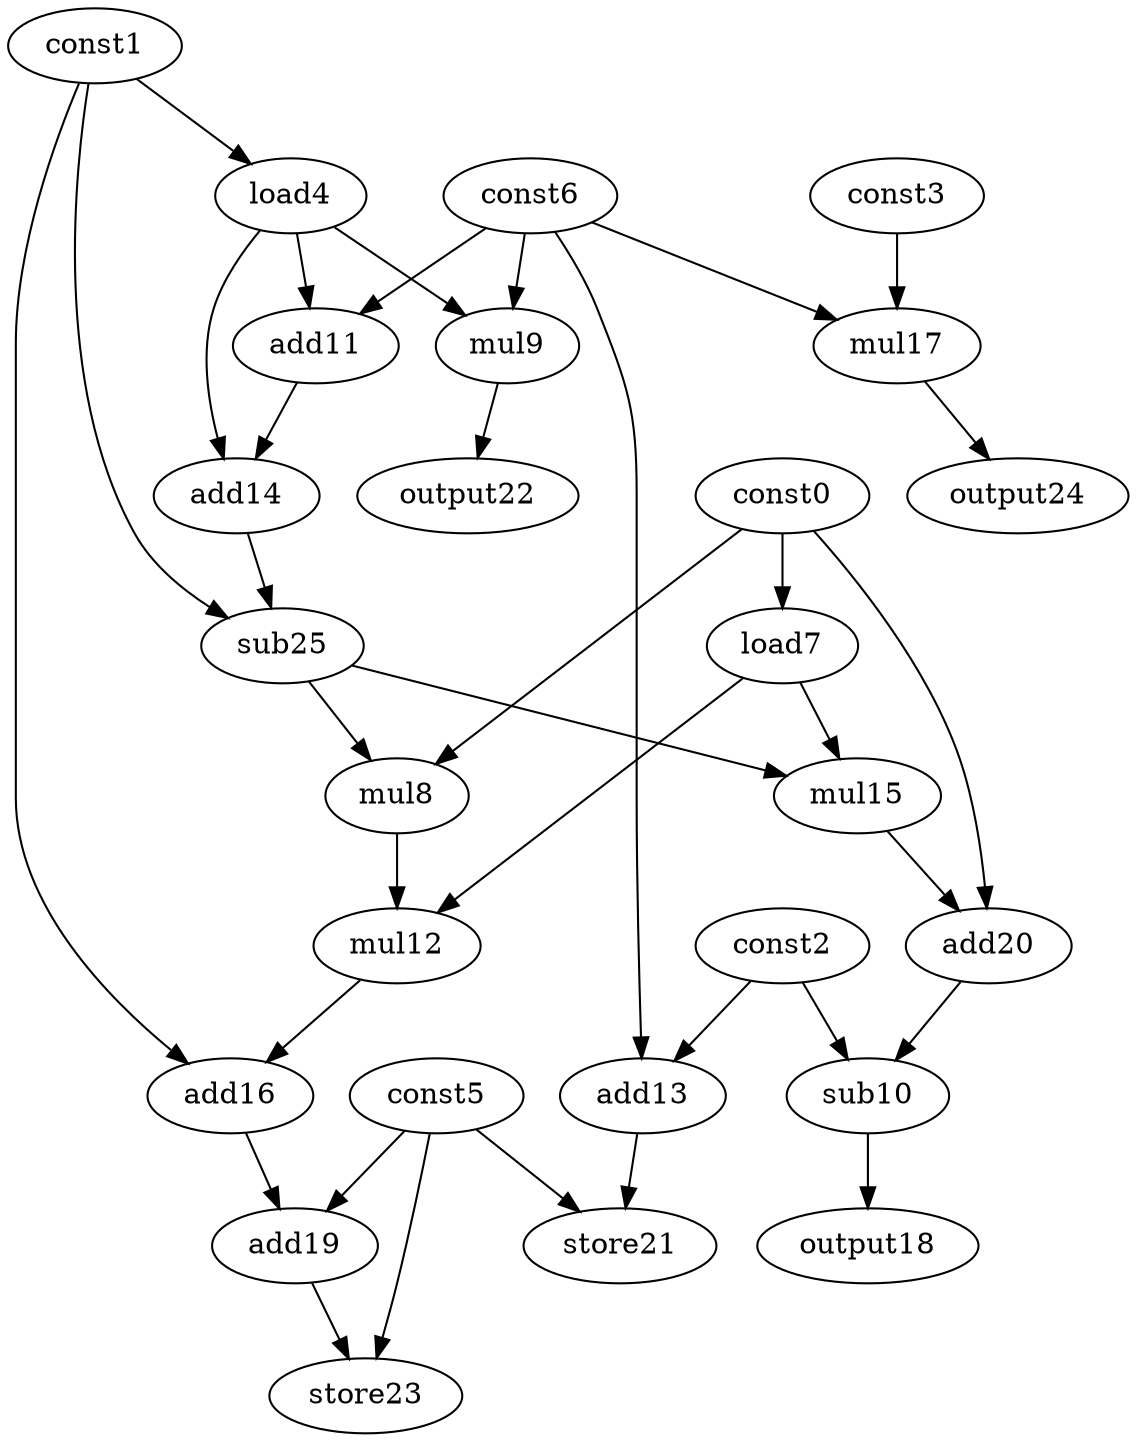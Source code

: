 digraph G { 
const0[opcode=const]; 
const1[opcode=const]; 
const2[opcode=const]; 
const3[opcode=const]; 
load4[opcode=load]; 
const5[opcode=const]; 
const6[opcode=const]; 
load7[opcode=load]; 
mul8[opcode=mul]; 
mul9[opcode=mul]; 
sub10[opcode=sub]; 
add11[opcode=add]; 
mul12[opcode=mul]; 
add13[opcode=add]; 
add14[opcode=add]; 
mul15[opcode=mul]; 
add16[opcode=add]; 
mul17[opcode=mul]; 
output18[opcode=output]; 
add19[opcode=add]; 
add20[opcode=add]; 
store21[opcode=store]; 
output22[opcode=output]; 
store23[opcode=store]; 
output24[opcode=output]; 
sub25[opcode=sub]; 
const1->load4[operand=0];
const0->load7[operand=0];
const2->add13[operand=0];
const6->add13[operand=1];
const3->mul17[operand=0];
const6->mul17[operand=1];
load4->mul9[operand=0];
const6->mul9[operand=1];
load4->add11[operand=0];
const6->add11[operand=1];
const5->store21[operand=0];
add13->store21[operand=1];
mul17->output24[operand=0];
add11->add14[operand=0];
load4->add14[operand=1];
mul9->output22[operand=0];
const1->sub25[operand=0];
add14->sub25[operand=1];
const0->mul8[operand=0];
sub25->mul8[operand=1];
sub25->mul15[operand=0];
load7->mul15[operand=1];
mul8->mul12[operand=0];
load7->mul12[operand=1];
const0->add20[operand=0];
mul15->add20[operand=1];
const2->sub10[operand=0];
add20->sub10[operand=1];
const1->add16[operand=0];
mul12->add16[operand=1];
sub10->output18[operand=0];
add16->add19[operand=0];
const5->add19[operand=1];
add19->store23[operand=0];
const5->store23[operand=1];
}
